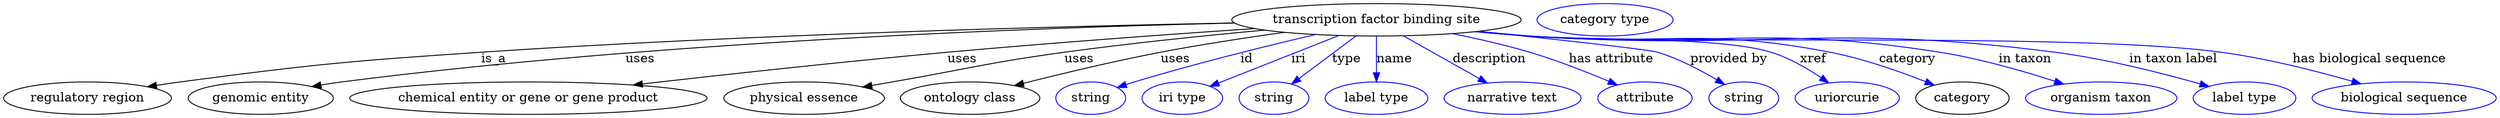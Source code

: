 digraph {
	graph [bb="0,0,2743.7,123"];
	node [label="\N"];
	"transcription factor binding site"	[height=0.5,
		label="transcription factor binding site",
		pos="1511.3,105",
		width=4.4232];
	"regulatory region"	[height=0.5,
		pos="92.292,18",
		width=2.5637];
	"transcription factor binding site" -> "regulatory region"	[label=is_a,
		lp="539.29,61.5",
		pos="e,157.93,30.711 1354.9,101.52 1160.3,97.719 817.96,88.72 525.29,69 377.34,59.031 340.27,55.651 193.29,36 185.06,34.899 176.47,33.634 \
167.92,32.301"];
	"genomic entity"	[height=0.5,
		pos="282.29,18",
		width=2.2206];
	"transcription factor binding site" -> "genomic entity"	[label=uses,
		lp="699.79,61.5",
		pos="e,338.62,30.831 1354.8,101.43 1134.6,96.268 720.83,80.96 371.29,36 363.91,35.051 356.23,33.873 348.59,32.582"];
	"chemical entity or gene or gene product"	[height=0.5,
		pos="577.29,18",
		width=5.4703];
	"transcription factor binding site" -> "chemical entity or gene or gene product"	[label=uses,
		lp="1054.8,61.5",
		pos="e,692.75,32.629 1377.1,95.299 1282.4,88.854 1152.5,79.414 1038.3,69 924.58,58.63 795.37,44.403 702.73,33.776"];
	"physical essence"	[height=0.5,
		pos="880.29,18",
		width=2.4553];
	"transcription factor binding site" -> "physical essence"	[label=uses,
		lp="1183.8,61.5",
		pos="e,944.99,30.353 1388,93.585 1322.4,87.499 1240.3,79.04 1167.3,69 1082.4,57.322 1061.7,50.731 977.29,36 970.03,34.733 962.47,33.411 \
954.9,32.088"];
	"ontology class"	[height=0.5,
		pos="1063.3,18",
		width=2.1304];
	"transcription factor binding site" -> "ontology class"	[label=uses,
		lp="1289.8,61.5",
		pos="e,1112.2,31.944 1409.9,91.09 1367.6,85.177 1317.9,77.572 1273.3,69 1221.8,59.112 1164,45.113 1122,34.442"];
	id	[color=blue,
		height=0.5,
		label=string,
		pos="1196.3,18",
		width=1.0652];
	"transcription factor binding site" -> id	[color=blue,
		label=id,
		lp="1368.3,61.5",
		pos="e,1225.3,29.766 1443.9,88.629 1389.6,75.824 1311.6,56.436 1244.3,36 1241.2,35.062 1238,34.046 1234.8,32.993",
		style=solid];
	iri	[color=blue,
		height=0.5,
		label="iri type",
		pos="1297.3,18",
		width=1.2277];
	"transcription factor binding site" -> iri	[color=blue,
		label=iri,
		lp="1425.3,61.5",
		pos="e,1327.7,31.083 1470,87.611 1431.8,72.421 1375.3,49.966 1337.4,34.926",
		style=solid];
	type	[color=blue,
		height=0.5,
		label=string,
		pos="1398.3,18",
		width=1.0652];
	"transcription factor binding site" -> type	[color=blue,
		label=type,
		lp="1478.3,61.5",
		pos="e,1417.8,33.699 1488.7,87.003 1470.6,73.414 1445.2,54.305 1425.9,39.802",
		style=solid];
	name	[color=blue,
		height=0.5,
		label="label type",
		pos="1511.3,18",
		width=1.5707];
	"transcription factor binding site" -> name	[color=blue,
		label=name,
		lp="1531.3,61.5",
		pos="e,1511.3,36.175 1511.3,86.799 1511.3,75.163 1511.3,59.548 1511.3,46.237",
		style=solid];
	description	[color=blue,
		height=0.5,
		label="narrative text",
		pos="1661.3,18",
		width=2.0943];
	"transcription factor binding site" -> description	[color=blue,
		label=description,
		lp="1635.8,61.5",
		pos="e,1633.5,34.754 1540.9,87.207 1565,73.574 1599,54.288 1624.8,39.701",
		style=solid];
	"has attribute"	[color=blue,
		height=0.5,
		label=attribute,
		pos="1806.3,18",
		width=1.4443];
	"transcription factor binding site" -> "has attribute"	[color=blue,
		label="has attribute",
		lp="1770.3,61.5",
		pos="e,1776,32.741 1595,89.659 1622.4,84.165 1652.9,77.21 1680.3,69 1709.8,60.148 1742.2,47.25 1766.7,36.771",
		style=solid];
	"provided by"	[color=blue,
		height=0.5,
		label=string,
		pos="1914.3,18",
		width=1.0652];
	"transcription factor binding site" -> "provided by"	[color=blue,
		label="provided by",
		lp="1898.8,61.5",
		pos="e,1893.5,33.168 1624.3,92.254 1708.9,83.295 1811.7,71.999 1821.3,69 1843.8,61.97 1867.2,49.387 1884.8,38.604",
		style=solid];
	xref	[color=blue,
		height=0.5,
		label=uriorcurie,
		pos="2028.3,18",
		width=1.5887];
	"transcription factor binding site" -> xref	[color=blue,
		label=xref,
		lp="1991.8,61.5",
		pos="e,2008.1,34.919 1623.3,92.142 1642,90.314 1661.2,88.529 1679.3,87 1738.3,82.017 1888.8,86.784 1945.3,69 1964.7,62.879 1984.4,51.345 \
1999.7,40.897",
		style=solid];
	category	[height=0.5,
		pos="2155.3,18",
		width=1.4263];
	"transcription factor binding site" -> category	[color=blue,
		label=category,
		lp="2094.8,61.5",
		pos="e,2124.3,32.507 1622.4,92.023 1641.4,90.188 1660.9,88.432 1679.3,87 1826.2,75.581 1865.7,97.286 2010.3,69 2046.7,61.881 2086.4,47.711 \
2115,36.269",
		style=solid];
	"in taxon"	[color=blue,
		height=0.5,
		label="organism taxon",
		pos="2308.3,18",
		width=2.3109];
	"transcription factor binding site" -> "in taxon"	[color=blue,
		label="in taxon",
		lp="2224.3,61.5",
		pos="e,2266.8,33.631 1621,91.926 1640.4,90.068 1660.4,88.329 1679.3,87 1879.4,72.895 1932.2,100.34 2130.3,69 2173.9,62.102 2222,48.179 \
2257.3,36.773",
		style=solid];
	"in taxon label"	[color=blue,
		height=0.5,
		label="label type",
		pos="2466.3,18",
		width=1.5707];
	"transcription factor binding site" -> "in taxon label"	[color=blue,
		label="in taxon label",
		lp="2387.8,61.5",
		pos="e,2427.1,31.017 1620.5,91.83 1640.1,89.971 1660.3,88.257 1679.3,87 1935.7,70.052 2002.4,102.05 2257.3,69 2313,61.782 2375.4,45.78 \
2417.4,33.811",
		style=solid];
	"has biological sequence"	[color=blue,
		height=0.5,
		label="biological sequence",
		pos="2642.3,18",
		width=2.8164];
	"transcription factor binding site" -> "has biological sequence"	[color=blue,
		label="has biological sequence",
		lp="2603.8,61.5",
		pos="e,2594.7,33.918 1619.6,91.796 1639.5,89.917 1660,88.204 1679.3,87 1848.1,76.477 2272.6,91.457 2440.3,69 2489.9,62.354 2545,48.252 \
2585.1,36.714",
		style=solid];
	"named thing_category"	[color=blue,
		height=0.5,
		label="category type",
		pos="1763.3,105",
		width=2.0762];
}
